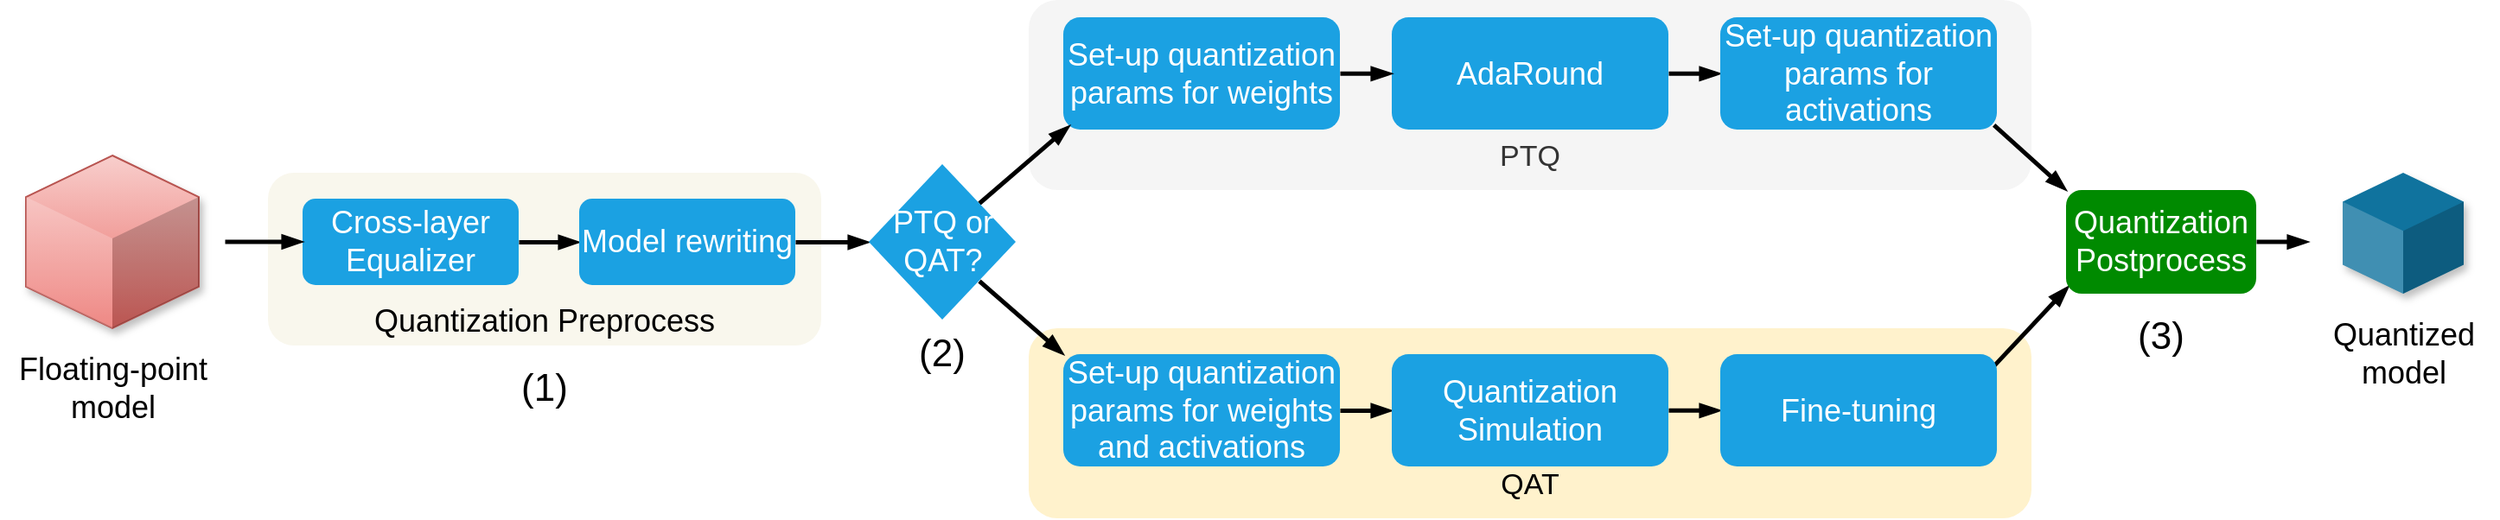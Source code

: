 <mxfile version="24.7.17">
  <diagram name="Page-1" id="TcJPKJ0ZhBEpJZXiZvZO">
    <mxGraphModel dx="2029" dy="1131" grid="1" gridSize="10" guides="1" tooltips="1" connect="1" arrows="1" fold="1" page="1" pageScale="1" pageWidth="850" pageHeight="1100" math="0" shadow="0">
      <root>
        <mxCell id="0" />
        <mxCell id="1" parent="0" />
        <mxCell id="5UR-iN9M0WoVmLRhgeIr-1" value="&lt;div&gt;&lt;br&gt;&lt;/div&gt;&lt;div&gt;&lt;br&gt;&lt;/div&gt;&lt;div&gt;&lt;br&gt;&lt;/div&gt;&lt;div&gt;&lt;br&gt;&lt;/div&gt;&lt;div&gt;&lt;br&gt;&lt;/div&gt;&lt;div&gt;&lt;font style=&quot;font-size: 17px;&quot;&gt;PTQ&lt;/font&gt;&lt;/div&gt;" style="rounded=1;whiteSpace=wrap;html=1;fillColor=#f5f5f5;strokeColor=none;fontColor=#333333;" vertex="1" parent="1">
          <mxGeometry x="635" y="40" width="580" height="110" as="geometry" />
        </mxCell>
        <mxCell id="5UR-iN9M0WoVmLRhgeIr-3" value="&lt;font style=&quot;font-size: 18px;&quot;&gt;Set-up quantization&lt;br style=&quot;&quot;&gt;params for weights&lt;/font&gt;" style="rounded=1;whiteSpace=wrap;html=1;fillColor=#1ba1e2;strokeColor=none;fontColor=#ffffff;shadow=0;fontSize=17;" vertex="1" parent="1">
          <mxGeometry x="655" y="50" width="160" height="65" as="geometry" />
        </mxCell>
        <mxCell id="5UR-iN9M0WoVmLRhgeIr-4" style="edgeStyle=orthogonalEdgeStyle;rounded=0;orthogonalLoop=1;jettySize=auto;html=1;entryX=0;entryY=0.5;entryDx=0;entryDy=0;strokeColor=default;strokeWidth=2.5;align=center;verticalAlign=middle;fontFamily=Helvetica;fontSize=11;fontColor=default;labelBackgroundColor=default;endArrow=blockThin;endFill=1;" edge="1" parent="1">
          <mxGeometry relative="1" as="geometry">
            <mxPoint x="1005" y="82.413" as="sourcePoint" />
            <mxPoint x="1035" y="82.39" as="targetPoint" />
          </mxGeometry>
        </mxCell>
        <mxCell id="5UR-iN9M0WoVmLRhgeIr-5" value="&lt;font style=&quot;font-size: 18px;&quot;&gt;AdaRound&lt;/font&gt;" style="rounded=1;whiteSpace=wrap;html=1;fillColor=#1ba1e2;strokeColor=none;fontColor=#ffffff;shadow=0;fontSize=18;" vertex="1" parent="1">
          <mxGeometry x="845" y="50" width="160" height="65" as="geometry" />
        </mxCell>
        <mxCell id="5UR-iN9M0WoVmLRhgeIr-6" value="&lt;font style=&quot;font-size: 18px;&quot;&gt;Set-up quantization&lt;br style=&quot;&quot;&gt;params for activations&lt;/font&gt;" style="rounded=1;whiteSpace=wrap;html=1;fillColor=#1ba1e2;strokeColor=none;fontColor=#ffffff;shadow=0;fontSize=17;" vertex="1" parent="1">
          <mxGeometry x="1035" y="50" width="160" height="65" as="geometry" />
        </mxCell>
        <mxCell id="5UR-iN9M0WoVmLRhgeIr-7" value="&lt;div&gt;&lt;br&gt;&lt;/div&gt;&lt;div&gt;&lt;br&gt;&lt;/div&gt;&lt;div&gt;&lt;br&gt;&lt;/div&gt;&lt;div&gt;&lt;br&gt;&lt;/div&gt;&lt;div&gt;&lt;br&gt;&lt;/div&gt;&lt;div&gt;&lt;font style=&quot;font-size: 18px;&quot;&gt;Quantization Preprocess&lt;/font&gt;&lt;/div&gt;" style="rounded=1;whiteSpace=wrap;html=1;fillColor=#f9f7ed;strokeColor=none;" vertex="1" parent="1">
          <mxGeometry x="195" y="140" width="320" height="100" as="geometry" />
        </mxCell>
        <mxCell id="5UR-iN9M0WoVmLRhgeIr-8" value="&lt;div&gt;&lt;br&gt;&lt;/div&gt;&lt;div&gt;&lt;br&gt;&lt;/div&gt;&lt;div&gt;&lt;br&gt;&lt;/div&gt;&lt;div&gt;&lt;br&gt;&lt;/div&gt;&lt;div&gt;&lt;br&gt;&lt;/div&gt;&lt;div&gt;&lt;font style=&quot;font-size: 17px;&quot;&gt;QAT&lt;/font&gt;&lt;/div&gt;" style="rounded=1;whiteSpace=wrap;html=1;fillColor=#fff2cc;strokeColor=none;" vertex="1" parent="1">
          <mxGeometry x="635" y="230" width="580" height="110" as="geometry" />
        </mxCell>
        <mxCell id="5UR-iN9M0WoVmLRhgeIr-9" value="" style="verticalLabelPosition=bottom;verticalAlign=top;html=1;shape=mxgraph.infographic.shadedCube;isoAngle=15;fillColor=#f8cecc;strokeColor=#b85450;gradientColor=#ea6b66;shadow=1;" vertex="1" parent="1">
          <mxGeometry x="55" y="130" width="100" height="100" as="geometry" />
        </mxCell>
        <mxCell id="5UR-iN9M0WoVmLRhgeIr-10" value="&lt;font style=&quot;font-size: 18px;&quot;&gt;Floating-point&lt;br style=&quot;font-size: 18px;&quot;&gt;model&lt;/font&gt;" style="text;html=1;align=center;verticalAlign=middle;resizable=0;points=[];autosize=1;strokeColor=none;fillColor=none;fontSize=18;" vertex="1" parent="1">
          <mxGeometry x="40" y="235" width="130" height="60" as="geometry" />
        </mxCell>
        <mxCell id="5UR-iN9M0WoVmLRhgeIr-11" style="edgeStyle=orthogonalEdgeStyle;rounded=0;orthogonalLoop=1;jettySize=auto;html=1;strokeColor=default;strokeWidth=2.5;align=center;verticalAlign=middle;fontFamily=Helvetica;fontSize=11;fontColor=default;labelBackgroundColor=default;endArrow=blockThin;endFill=1;" edge="1" parent="1" source="5UR-iN9M0WoVmLRhgeIr-12" target="5UR-iN9M0WoVmLRhgeIr-14">
          <mxGeometry relative="1" as="geometry" />
        </mxCell>
        <mxCell id="5UR-iN9M0WoVmLRhgeIr-12" value="&lt;font style=&quot;font-size: 18px;&quot;&gt;Cross-layer Equalizer&lt;/font&gt;" style="rounded=1;whiteSpace=wrap;html=1;fillColor=#1ba1e2;strokeColor=none;fontColor=#ffffff;shadow=0;fontSize=17;" vertex="1" parent="1">
          <mxGeometry x="215" y="155" width="125" height="50" as="geometry" />
        </mxCell>
        <mxCell id="5UR-iN9M0WoVmLRhgeIr-13" style="edgeStyle=orthogonalEdgeStyle;rounded=0;orthogonalLoop=1;jettySize=auto;html=1;entryX=0;entryY=0.5;entryDx=0;entryDy=0;strokeColor=default;strokeWidth=2.5;align=center;verticalAlign=middle;fontFamily=Helvetica;fontSize=11;fontColor=default;labelBackgroundColor=default;endArrow=blockThin;endFill=1;" edge="1" parent="1" source="5UR-iN9M0WoVmLRhgeIr-14" target="5UR-iN9M0WoVmLRhgeIr-17">
          <mxGeometry relative="1" as="geometry">
            <mxPoint x="535" y="180" as="targetPoint" />
          </mxGeometry>
        </mxCell>
        <mxCell id="5UR-iN9M0WoVmLRhgeIr-14" value="&lt;font style=&quot;font-size: 18px;&quot;&gt;Model rewriting&lt;/font&gt;" style="rounded=1;whiteSpace=wrap;html=1;fillColor=#1ba1e2;strokeColor=none;fontColor=#ffffff;shadow=0;fontSize=17;" vertex="1" parent="1">
          <mxGeometry x="375" y="155" width="125" height="50" as="geometry" />
        </mxCell>
        <mxCell id="5UR-iN9M0WoVmLRhgeIr-15" style="edgeStyle=orthogonalEdgeStyle;rounded=0;orthogonalLoop=1;jettySize=auto;html=1;entryX=0;entryY=0.5;entryDx=0;entryDy=0;endArrow=blockThin;endFill=1;strokeWidth=2.5;" edge="1" parent="1">
          <mxGeometry relative="1" as="geometry">
            <mxPoint x="170" y="179.75" as="sourcePoint" />
            <mxPoint x="215" y="179.75" as="targetPoint" />
            <Array as="points" />
          </mxGeometry>
        </mxCell>
        <mxCell id="5UR-iN9M0WoVmLRhgeIr-16" style="rounded=0;orthogonalLoop=1;jettySize=auto;html=1;exitX=1;exitY=0;exitDx=0;exitDy=0;strokeColor=default;strokeWidth=2.5;align=center;verticalAlign=middle;fontFamily=Helvetica;fontSize=11;fontColor=default;labelBackgroundColor=default;endArrow=blockThin;endFill=1;entryX=0.022;entryY=0.961;entryDx=0;entryDy=0;entryPerimeter=0;" edge="1" parent="1" source="5UR-iN9M0WoVmLRhgeIr-17" target="5UR-iN9M0WoVmLRhgeIr-3">
          <mxGeometry relative="1" as="geometry">
            <mxPoint x="655" y="110" as="targetPoint" />
          </mxGeometry>
        </mxCell>
        <mxCell id="5UR-iN9M0WoVmLRhgeIr-17" value="&lt;font style=&quot;font-size: 18px;&quot;&gt;PTQ or&lt;br style=&quot;&quot;&gt;QAT?&lt;/font&gt;" style="rhombus;whiteSpace=wrap;html=1;fillColor=#1ba1e2;strokeColor=none;fontColor=#ffffff;rounded=1;arcSize=0;shadow=0;fontSize=17;" vertex="1" parent="1">
          <mxGeometry x="542.5" y="135" width="85" height="90" as="geometry" />
        </mxCell>
        <mxCell id="5UR-iN9M0WoVmLRhgeIr-18" style="edgeStyle=orthogonalEdgeStyle;rounded=0;orthogonalLoop=1;jettySize=auto;html=1;strokeColor=default;strokeWidth=2.5;align=center;verticalAlign=middle;fontFamily=Helvetica;fontSize=11;fontColor=default;labelBackgroundColor=default;endArrow=blockThin;endFill=1;entryX=0;entryY=0.5;entryDx=0;entryDy=0;" edge="1" parent="1" source="5UR-iN9M0WoVmLRhgeIr-19" target="5UR-iN9M0WoVmLRhgeIr-28">
          <mxGeometry relative="1" as="geometry">
            <mxPoint x="845" y="275" as="targetPoint" />
          </mxGeometry>
        </mxCell>
        <mxCell id="5UR-iN9M0WoVmLRhgeIr-19" value="&lt;font style=&quot;font-size: 18px;&quot;&gt;Set-up quantization&lt;br style=&quot;&quot;&gt;params for weights and activations&lt;/font&gt;" style="rounded=1;whiteSpace=wrap;html=1;fillColor=#1ba1e2;strokeColor=none;fontColor=#ffffff;shadow=0;fontSize=17;" vertex="1" parent="1">
          <mxGeometry x="655" y="245" width="160" height="65" as="geometry" />
        </mxCell>
        <mxCell id="5UR-iN9M0WoVmLRhgeIr-20" style="rounded=0;orthogonalLoop=1;jettySize=auto;html=1;exitX=1;exitY=1;exitDx=0;exitDy=0;entryX=0;entryY=0;entryDx=0;entryDy=0;strokeColor=default;strokeWidth=2.5;align=center;verticalAlign=middle;fontFamily=Helvetica;fontSize=11;fontColor=default;labelBackgroundColor=default;endArrow=blockThin;endFill=1;" edge="1" parent="1" source="5UR-iN9M0WoVmLRhgeIr-17" target="5UR-iN9M0WoVmLRhgeIr-19">
          <mxGeometry relative="1" as="geometry">
            <mxPoint x="615" y="170" as="sourcePoint" />
            <mxPoint x="675" y="120" as="targetPoint" />
          </mxGeometry>
        </mxCell>
        <mxCell id="5UR-iN9M0WoVmLRhgeIr-21" style="rounded=0;orthogonalLoop=1;jettySize=auto;html=1;exitX=0.988;exitY=0.957;exitDx=0;exitDy=0;strokeColor=default;strokeWidth=2.5;align=center;verticalAlign=middle;fontFamily=Helvetica;fontSize=11;fontColor=default;labelBackgroundColor=default;endArrow=blockThin;endFill=1;entryX=0;entryY=0;entryDx=0;entryDy=0;exitPerimeter=0;" edge="1" parent="1" source="5UR-iN9M0WoVmLRhgeIr-6" target="5UR-iN9M0WoVmLRhgeIr-26">
          <mxGeometry relative="1" as="geometry">
            <mxPoint x="1235" y="150" as="targetPoint" />
            <mxPoint x="1191.64" y="106.64" as="sourcePoint" />
          </mxGeometry>
        </mxCell>
        <mxCell id="5UR-iN9M0WoVmLRhgeIr-22" style="edgeStyle=orthogonalEdgeStyle;rounded=0;orthogonalLoop=1;jettySize=auto;html=1;entryX=0;entryY=0.5;entryDx=0;entryDy=0;strokeColor=default;strokeWidth=2.5;align=center;verticalAlign=middle;fontFamily=Helvetica;fontSize=11;fontColor=default;labelBackgroundColor=default;endArrow=blockThin;endFill=1;" edge="1" parent="1">
          <mxGeometry relative="1" as="geometry">
            <mxPoint x="1005" y="277.413" as="sourcePoint" />
            <mxPoint x="1035" y="277.39" as="targetPoint" />
          </mxGeometry>
        </mxCell>
        <mxCell id="5UR-iN9M0WoVmLRhgeIr-23" style="rounded=0;orthogonalLoop=1;jettySize=auto;html=1;exitX=0.979;exitY=0.064;exitDx=0;exitDy=0;strokeColor=default;strokeWidth=2.5;align=center;verticalAlign=middle;fontFamily=Helvetica;fontSize=11;fontColor=default;labelBackgroundColor=default;endArrow=blockThin;endFill=1;entryX=0.012;entryY=0.925;entryDx=0;entryDy=0;entryPerimeter=0;exitPerimeter=0;" edge="1" parent="1" target="5UR-iN9M0WoVmLRhgeIr-26">
          <mxGeometry relative="1" as="geometry">
            <mxPoint x="1235" y="220" as="targetPoint" />
            <mxPoint x="1191.64" y="253.2" as="sourcePoint" />
          </mxGeometry>
        </mxCell>
        <mxCell id="5UR-iN9M0WoVmLRhgeIr-24" value="&lt;span style=&quot;font-size: 18px;&quot;&gt;Quantized&lt;br&gt;model&lt;/span&gt;" style="text;html=1;align=center;verticalAlign=middle;resizable=0;points=[];autosize=1;strokeColor=none;fillColor=none;" vertex="1" parent="1">
          <mxGeometry x="1375" y="215" width="110" height="60" as="geometry" />
        </mxCell>
        <mxCell id="5UR-iN9M0WoVmLRhgeIr-25" value="" style="verticalLabelPosition=bottom;verticalAlign=top;html=1;shape=mxgraph.infographic.shadedCube;isoAngle=15;fillColor=#10739E;strokeColor=none;fontFamily=Helvetica;fontSize=11;fontColor=default;labelBackgroundColor=default;shadow=1;" vertex="1" parent="1">
          <mxGeometry x="1395" y="140" width="70" height="70" as="geometry" />
        </mxCell>
        <mxCell id="5UR-iN9M0WoVmLRhgeIr-26" value="&lt;font style=&quot;font-size: 18px;&quot;&gt;Quantization&lt;br style=&quot;&quot;&gt;Postprocess&lt;/font&gt;" style="rounded=1;whiteSpace=wrap;html=1;fillColor=#008a00;strokeColor=none;shadow=0;fontColor=#ffffff;fontSize=17;" vertex="1" parent="1">
          <mxGeometry x="1235" y="150" width="110" height="60" as="geometry" />
        </mxCell>
        <mxCell id="5UR-iN9M0WoVmLRhgeIr-27" style="edgeStyle=orthogonalEdgeStyle;rounded=0;orthogonalLoop=1;jettySize=auto;html=1;entryX=0;entryY=0.5;entryDx=0;entryDy=0;endArrow=blockThin;endFill=1;strokeWidth=2.5;" edge="1" parent="1">
          <mxGeometry relative="1" as="geometry">
            <mxPoint x="1345" y="179.77" as="sourcePoint" />
            <mxPoint x="1375" y="179.77" as="targetPoint" />
            <Array as="points">
              <mxPoint x="1375" y="179.77" />
              <mxPoint x="1375" y="179.77" />
            </Array>
          </mxGeometry>
        </mxCell>
        <mxCell id="5UR-iN9M0WoVmLRhgeIr-28" value="&lt;font style=&quot;font-size: 18px;&quot;&gt;Quantization Simulation&lt;/font&gt;" style="rounded=1;whiteSpace=wrap;html=1;fillColor=#1ba1e2;strokeColor=none;fontColor=#ffffff;shadow=0;fontSize=18;" vertex="1" parent="1">
          <mxGeometry x="845" y="245" width="160" height="65" as="geometry" />
        </mxCell>
        <mxCell id="5UR-iN9M0WoVmLRhgeIr-29" value="&lt;font style=&quot;font-size: 18px;&quot;&gt;Fine-tuning&lt;/font&gt;" style="rounded=1;whiteSpace=wrap;html=1;fillColor=#1ba1e2;strokeColor=none;fontColor=#ffffff;shadow=0;fontSize=18;" vertex="1" parent="1">
          <mxGeometry x="1035" y="245" width="160" height="65" as="geometry" />
        </mxCell>
        <mxCell id="5UR-iN9M0WoVmLRhgeIr-30" value="&lt;font style=&quot;font-size: 22px;&quot;&gt;(1)&lt;/font&gt;" style="text;html=1;align=center;verticalAlign=middle;whiteSpace=wrap;rounded=0;" vertex="1" parent="1">
          <mxGeometry x="325" y="250" width="60" height="30" as="geometry" />
        </mxCell>
        <mxCell id="5UR-iN9M0WoVmLRhgeIr-31" value="&lt;font style=&quot;font-size: 22px;&quot;&gt;(2)&lt;/font&gt;" style="text;html=1;align=center;verticalAlign=middle;whiteSpace=wrap;rounded=0;" vertex="1" parent="1">
          <mxGeometry x="555" y="230" width="60" height="30" as="geometry" />
        </mxCell>
        <mxCell id="5UR-iN9M0WoVmLRhgeIr-32" value="&lt;font style=&quot;font-size: 22px;&quot;&gt;(3)&lt;/font&gt;" style="text;html=1;align=center;verticalAlign=middle;whiteSpace=wrap;rounded=0;" vertex="1" parent="1">
          <mxGeometry x="1260" y="220" width="60" height="30" as="geometry" />
        </mxCell>
        <mxCell id="5UR-iN9M0WoVmLRhgeIr-33" style="edgeStyle=orthogonalEdgeStyle;rounded=0;orthogonalLoop=1;jettySize=auto;html=1;entryX=0;entryY=0.5;entryDx=0;entryDy=0;strokeColor=default;strokeWidth=2.5;align=center;verticalAlign=middle;fontFamily=Helvetica;fontSize=11;fontColor=default;labelBackgroundColor=default;endArrow=blockThin;endFill=1;" edge="1" parent="1">
          <mxGeometry relative="1" as="geometry">
            <mxPoint x="815" y="82.413" as="sourcePoint" />
            <mxPoint x="845" y="82.39" as="targetPoint" />
          </mxGeometry>
        </mxCell>
      </root>
    </mxGraphModel>
  </diagram>
</mxfile>
